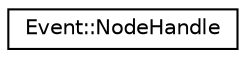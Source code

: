 digraph "类继承关系图"
{
 // LATEX_PDF_SIZE
  edge [fontname="Helvetica",fontsize="10",labelfontname="Helvetica",labelfontsize="10"];
  node [fontname="Helvetica",fontsize="10",shape=record];
  rankdir="LR";
  Node0 [label="Event::NodeHandle",height=0.2,width=0.4,color="black", fillcolor="white", style="filled",URL="$class_event_1_1_node_handle.html",tooltip=" "];
}
